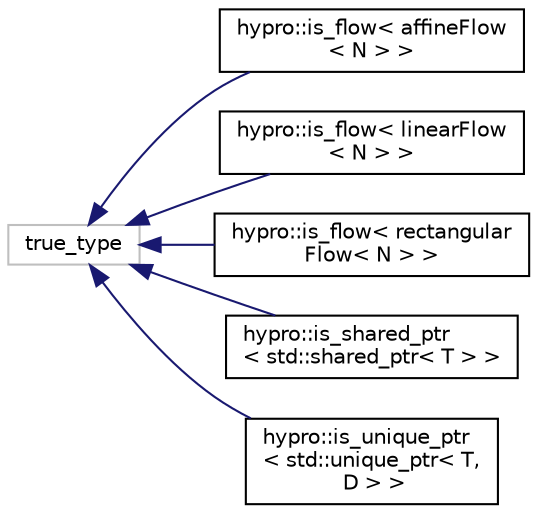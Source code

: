 digraph "Graphical Class Hierarchy"
{
  edge [fontname="Helvetica",fontsize="10",labelfontname="Helvetica",labelfontsize="10"];
  node [fontname="Helvetica",fontsize="10",shape=record];
  rankdir="LR";
  Node1 [label="true_type",height=0.2,width=0.4,color="grey75", fillcolor="white", style="filled"];
  Node1 -> Node2 [dir="back",color="midnightblue",fontsize="10",style="solid",fontname="Helvetica"];
  Node2 [label="hypro::is_flow\< affineFlow\l\< N \> \>",height=0.2,width=0.4,color="black", fillcolor="white", style="filled",URL="$structhypro_1_1is__flow_3_01affineFlow_3_01N_01_4_01_4.html"];
  Node1 -> Node3 [dir="back",color="midnightblue",fontsize="10",style="solid",fontname="Helvetica"];
  Node3 [label="hypro::is_flow\< linearFlow\l\< N \> \>",height=0.2,width=0.4,color="black", fillcolor="white", style="filled",URL="$structhypro_1_1is__flow_3_01linearFlow_3_01N_01_4_01_4.html"];
  Node1 -> Node4 [dir="back",color="midnightblue",fontsize="10",style="solid",fontname="Helvetica"];
  Node4 [label="hypro::is_flow\< rectangular\lFlow\< N \> \>",height=0.2,width=0.4,color="black", fillcolor="white", style="filled",URL="$structhypro_1_1is__flow_3_01rectangularFlow_3_01N_01_4_01_4.html"];
  Node1 -> Node5 [dir="back",color="midnightblue",fontsize="10",style="solid",fontname="Helvetica"];
  Node5 [label="hypro::is_shared_ptr\l\< std::shared_ptr\< T \> \>",height=0.2,width=0.4,color="black", fillcolor="white", style="filled",URL="$structhypro_1_1is__shared__ptr_3_01std_1_1shared__ptr_3_01T_01_4_01_4.html"];
  Node1 -> Node6 [dir="back",color="midnightblue",fontsize="10",style="solid",fontname="Helvetica"];
  Node6 [label="hypro::is_unique_ptr\l\< std::unique_ptr\< T,\l D \> \>",height=0.2,width=0.4,color="black", fillcolor="white", style="filled",URL="$structhypro_1_1is__unique__ptr_3_01std_1_1unique__ptr_3_01T_00_01D_01_4_01_4.html"];
}

